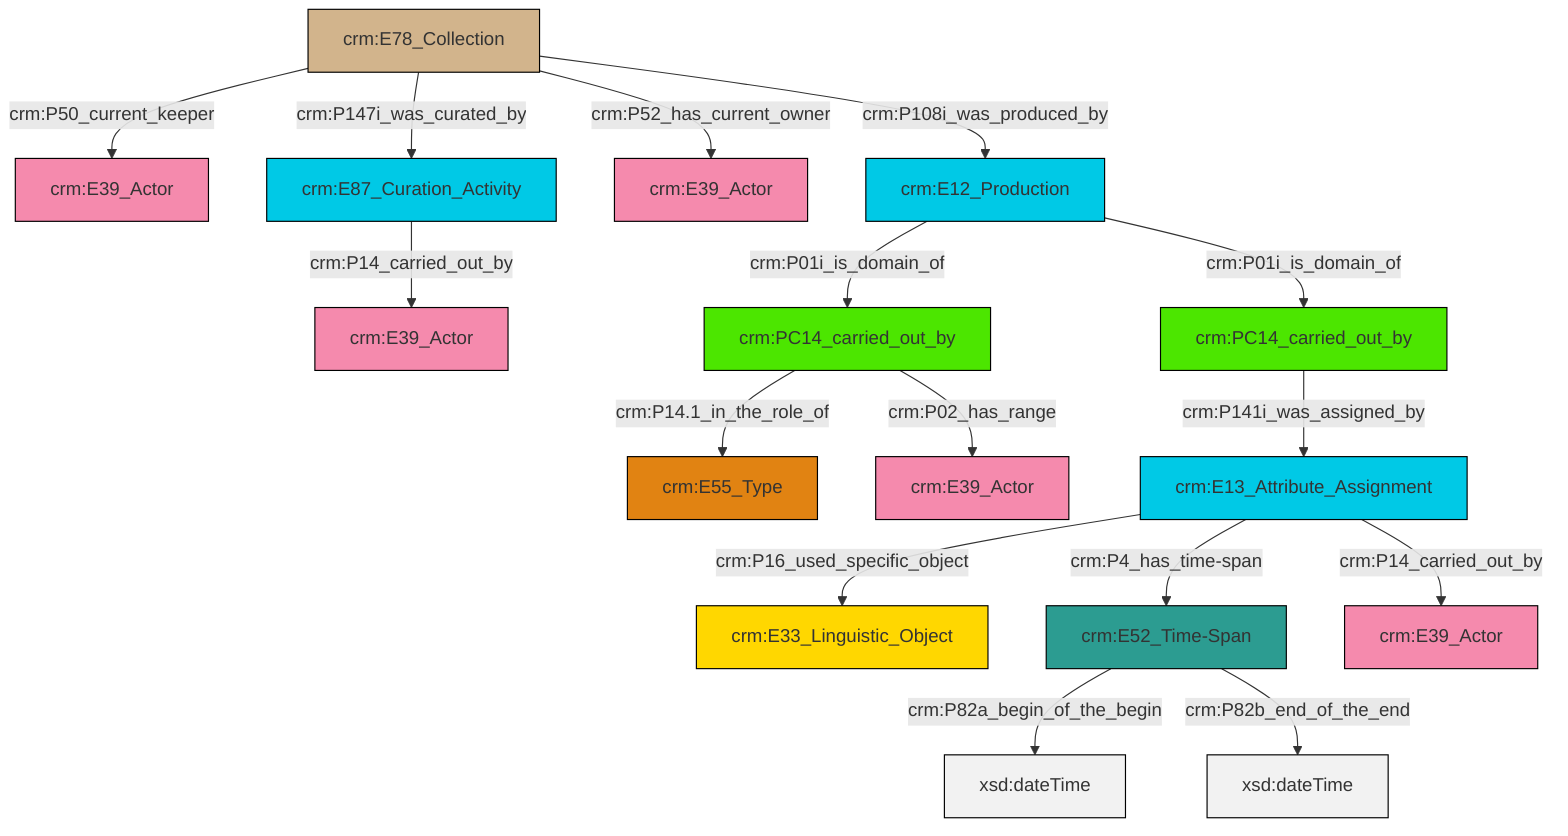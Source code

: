 graph TD
classDef Literal fill:#f2f2f2,stroke:#000000;
classDef CRM_Entity fill:#FFFFFF,stroke:#000000;
classDef Temporal_Entity fill:#00C9E6, stroke:#000000;
classDef Type fill:#E18312, stroke:#000000;
classDef Time-Span fill:#2C9C91, stroke:#000000;
classDef Appellation fill:#FFEB7F, stroke:#000000;
classDef Place fill:#008836, stroke:#000000;
classDef Persistent_Item fill:#B266B2, stroke:#000000;
classDef Conceptual_Object fill:#FFD700, stroke:#000000;
classDef Physical_Thing fill:#D2B48C, stroke:#000000;
classDef Actor fill:#f58aad, stroke:#000000;
classDef PC_Classes fill:#4ce600, stroke:#000000;
classDef Multi fill:#cccccc,stroke:#000000;

0["crm:E13_Attribute_Assignment"]:::Temporal_Entity -->|crm:P16_used_specific_object| 1["crm:E33_Linguistic_Object"]:::Conceptual_Object
0["crm:E13_Attribute_Assignment"]:::Temporal_Entity -->|crm:P4_has_time-span| 2["crm:E52_Time-Span"]:::Time-Span
4["crm:PC14_carried_out_by"]:::PC_Classes -->|crm:P141i_was_assigned_by| 0["crm:E13_Attribute_Assignment"]:::Temporal_Entity
0["crm:E13_Attribute_Assignment"]:::Temporal_Entity -->|crm:P14_carried_out_by| 8["crm:E39_Actor"]:::Actor
2["crm:E52_Time-Span"]:::Time-Span -->|crm:P82a_begin_of_the_begin| 13[xsd:dateTime]:::Literal
21["crm:E12_Production"]:::Temporal_Entity -->|crm:P01i_is_domain_of| 11["crm:PC14_carried_out_by"]:::PC_Classes
11["crm:PC14_carried_out_by"]:::PC_Classes -->|crm:P14.1_in_the_role_of| 5["crm:E55_Type"]:::Type
18["crm:E78_Collection"]:::Physical_Thing -->|crm:P50_current_keeper| 22["crm:E39_Actor"]:::Actor
18["crm:E78_Collection"]:::Physical_Thing -->|crm:P147i_was_curated_by| 16["crm:E87_Curation_Activity"]:::Temporal_Entity
16["crm:E87_Curation_Activity"]:::Temporal_Entity -->|crm:P14_carried_out_by| 9["crm:E39_Actor"]:::Actor
2["crm:E52_Time-Span"]:::Time-Span -->|crm:P82b_end_of_the_end| 25[xsd:dateTime]:::Literal
18["crm:E78_Collection"]:::Physical_Thing -->|crm:P52_has_current_owner| 14["crm:E39_Actor"]:::Actor
18["crm:E78_Collection"]:::Physical_Thing -->|crm:P108i_was_produced_by| 21["crm:E12_Production"]:::Temporal_Entity
21["crm:E12_Production"]:::Temporal_Entity -->|crm:P01i_is_domain_of| 4["crm:PC14_carried_out_by"]:::PC_Classes
11["crm:PC14_carried_out_by"]:::PC_Classes -->|crm:P02_has_range| 23["crm:E39_Actor"]:::Actor